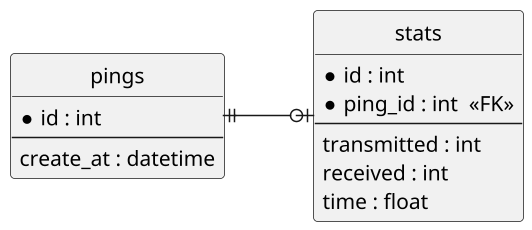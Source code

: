 @startuml
hide circle
scale 1.5
skinparam linetype ortho
skinparam monochrome true
left to right direction

entity "pings" as ping {
  *id : int
  --
  create_at : datetime
}

entity "stats" as stats {
  *id : int
  *ping_id : int  <<FK>>
  --
  transmitted : int
  received : int
  time : float
}

ping ||--o| stats
@enduml
